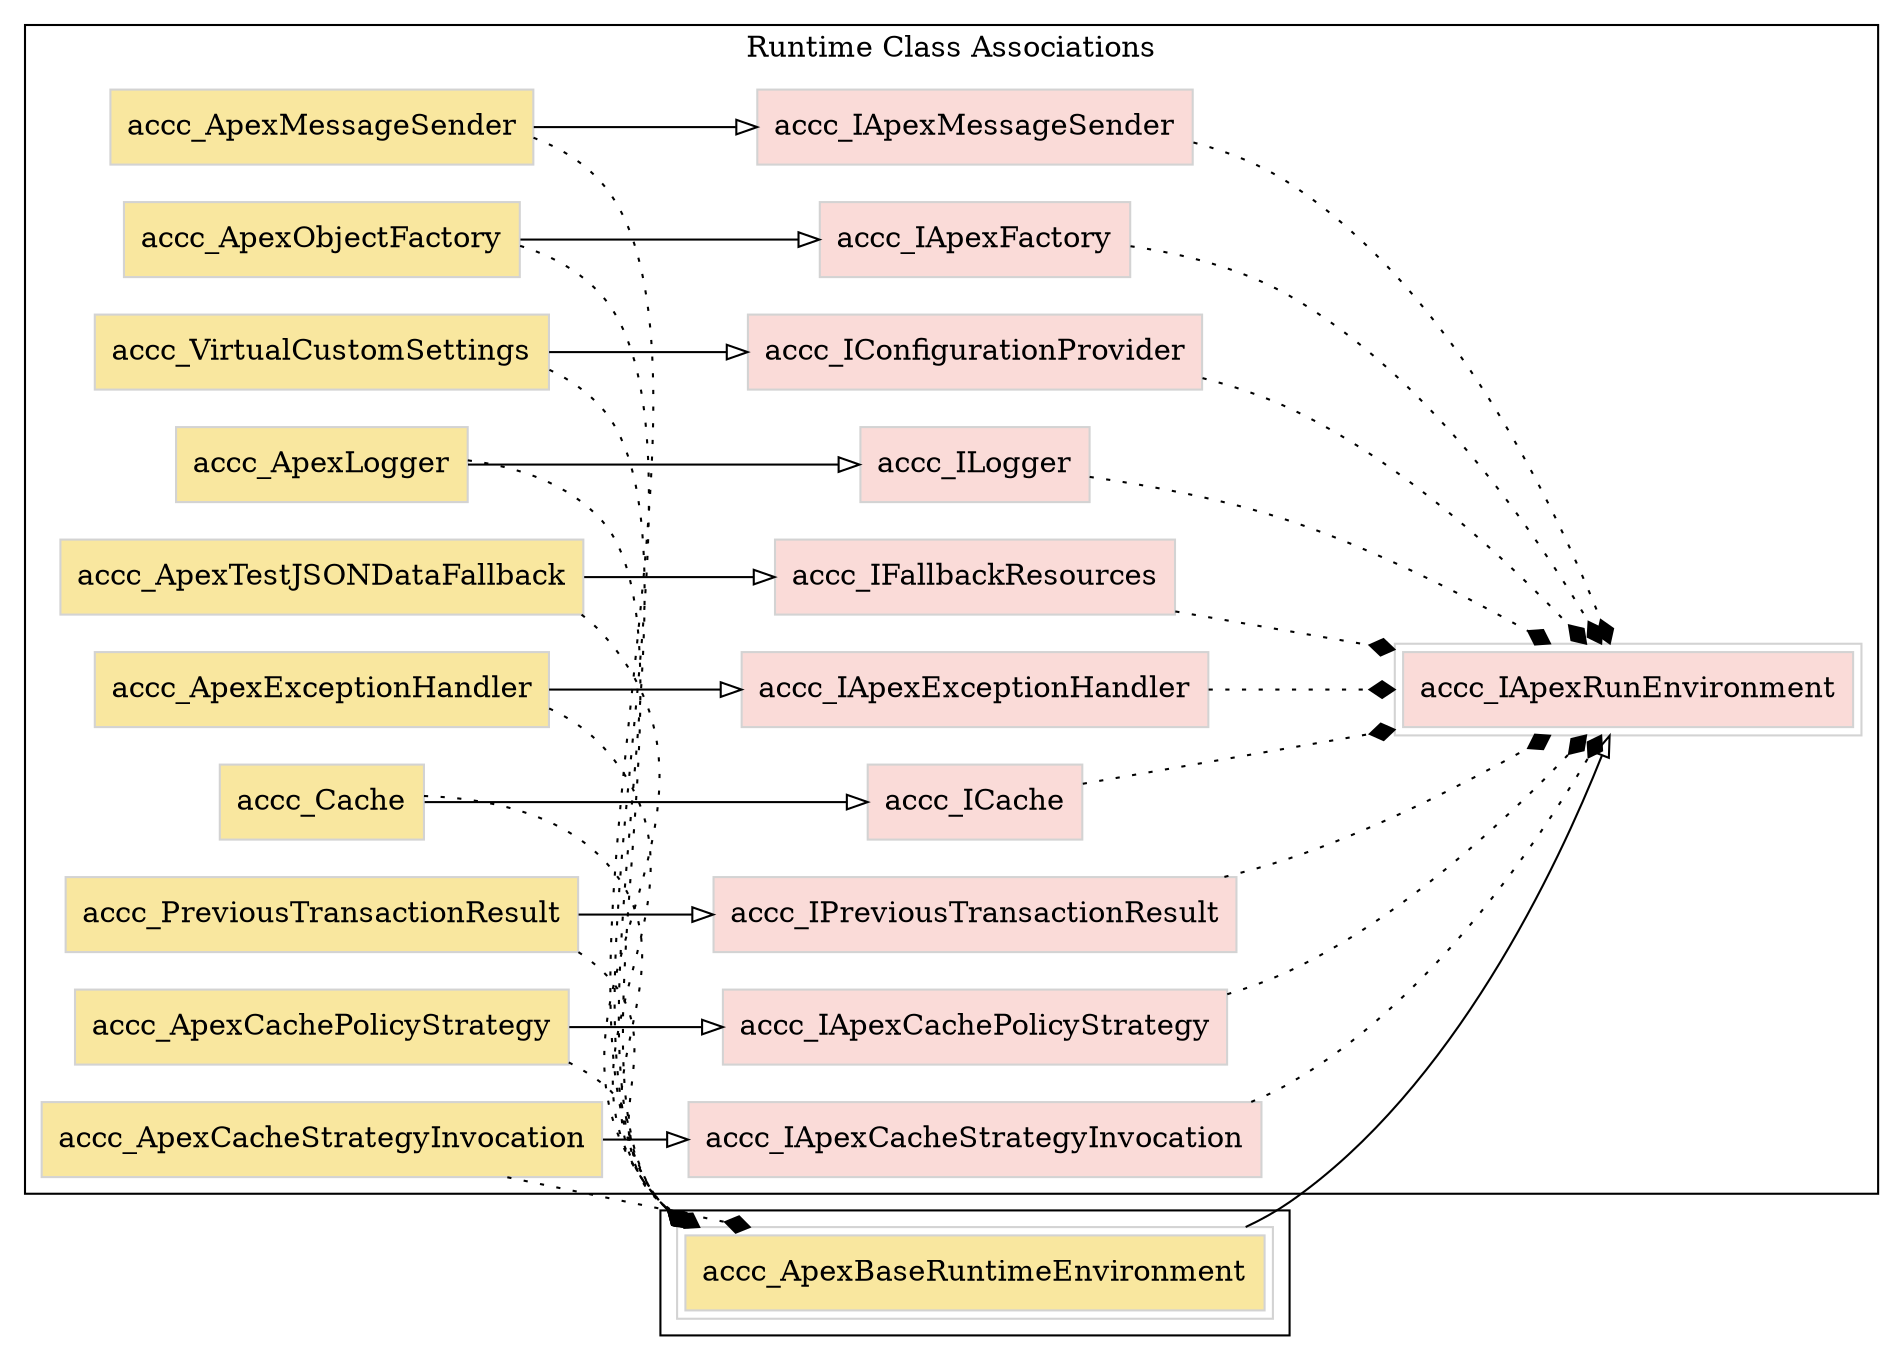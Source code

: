 digraph G {
	 rankdir=LR;rotate=45;
	 ranksep=equally;
	 compound=true;
	 
	 accc_IApexRunEnvironment [shape=box,style=filled,color="lightgray",fillcolor="#FADBD8",peripheries=2]; 
	 accc_IConfigurationProvider [shape=box,style=filled,color="lightgray",fillcolor="#FADBD8" ];
	 accc_ILogger [shape=box,style=filled,color="lightgray",fillcolor="#FADBD8"];
	 accc_IFallbackResources [shape=box,style=filled,color="lightgray",fillcolor="#FADBD8"];
	 accc_IApexExceptionHandler [shape=box,style=filled,color="lightgray",fillcolor="#FADBD8"];
	 accc_ICache [shape=box,style=filled,color="lightgray",fillcolor="#FADBD8"];
	 accc_IPreviousTransactionResult [shape=box,style=filled,color="lightgray",fillcolor="#FADBD8"];
	 accc_IApexCachePolicyStrategy [shape=box,style=filled,color="lightgray",fillcolor="#FADBD8"];
	 accc_IApexCacheStrategyInvocation [shape=box,style=filled,color="lightgray",fillcolor="#FADBD8"];
	 accc_IApexMessageSender [shape=box,style=filled,color="lightgray",fillcolor="#FADBD8"];
	 accc_IApexFactory [shape=box,style=filled,color="lightgray",fillcolor="#FADBD8"];
	 
	 accc_ApexBaseRuntimeEnvironment [shape=box,style=filled,color="lightgray",fillcolor="#F9E79F",peripheries=2]; 
	 accc_VirtualCustomSettings [shape=box,style=filled,color="lightgray",fillcolor="#F9E79F" ];
	 accc_ApexLogger [shape=box,style=filled,color="lightgray",fillcolor="#F9E79F"];
	 accc_ApexTestJSONDataFallback [shape=box,style=filled,color="lightgray",fillcolor="#F9E79F"];
	 accc_ApexExceptionHandler [shape=box,style=filled,color="lightgray",fillcolor="#F9E79F"];
	 accc_Cache [shape=box,style=filled,color="lightgray",fillcolor="#F9E79F"];
	 accc_PreviousTransactionResult [shape=box,style=filled,color="lightgray",fillcolor="#F9E79F"];
	 accc_ApexCachePolicyStrategy [shape=box,style=filled,color="lightgray",fillcolor="#F9E79F"];
	 accc_ApexCacheStrategyInvocation [shape=box,style=filled,color="lightgray",fillcolor="#F9E79F"];
	 accc_ApexMessageSender [shape=box,style=filled,color="lightgray",fillcolor="#F9E79F"];
	 accc_ApexObjectFactory [shape=box,style=filled,color="lightgray",fillcolor="#F9E79F"];
	 /*
	subgraph clusterInterface {

		 label = "Interfaces";
		 rank = same;
		 edge [
				arrowhead = "diamond",
				style=dotted
		  ]
		 accc_IApexFactory -> accc_IApexRunEnvironment;
		 accc_IConfigurationProvider-> accc_IApexRunEnvironment ;
		 accc_ILogger-> accc_IApexRunEnvironment ;
		 accc_IFallbackResources-> accc_IApexRunEnvironment ;
		 accc_IApexExceptionHandler-> accc_IApexRunEnvironment ;
		 accc_ICache-> accc_IApexRunEnvironment ;
		 accc_IPreviousTransactionResult-> accc_IApexRunEnvironment ;
		 accc_IApexCachePolicyStrategy-> accc_IApexRunEnvironment ;
		 accc_IApexCacheStrategyInvocation-> accc_IApexRunEnvironment ;
		 accc_IApexMessageSender-> accc_IApexRunEnvironment ;
	 }
	 */
	subgraph clusterConcrete {
		rank = same;
		label = "Runtime Class Associations";
		edge [
				arrowhead = "diamond",
				style=dotted
		  ]
		 accc_IApexFactory -> accc_IApexRunEnvironment;
		 accc_IConfigurationProvider-> accc_IApexRunEnvironment ;
		 accc_ILogger-> accc_IApexRunEnvironment ;
		 accc_IFallbackResources-> accc_IApexRunEnvironment ;
		 accc_IApexExceptionHandler-> accc_IApexRunEnvironment ;
		 accc_ICache-> accc_IApexRunEnvironment ;
		 accc_IPreviousTransactionResult-> accc_IApexRunEnvironment ;
		 accc_IApexCachePolicyStrategy-> accc_IApexRunEnvironment ;
		 accc_IApexCacheStrategyInvocation-> accc_IApexRunEnvironment ;
		 accc_IApexMessageSender-> accc_IApexRunEnvironment ;
		 

		edge [
			arrowhead = "empty",
			style=solid
		  ]

		 accc_VirtualCustomSettings -> accc_IConfigurationProvider ;
		 accc_ApexLogger -> accc_ILogger ;
		 accc_ApexTestJSONDataFallback -> accc_IFallbackResources;
		 accc_ApexExceptionHandler -> accc_IApexExceptionHandler;
		 accc_Cache -> accc_ICache;
		 accc_PreviousTransactionResult-> accc_IPreviousTransactionResult;
		 accc_ApexCachePolicyStrategy -> accc_IApexCachePolicyStrategy;
		 accc_ApexCacheStrategyInvocation -> accc_IApexCacheStrategyInvocation;
		 accc_ApexMessageSender-> accc_IApexMessageSender;
		 accc_ApexObjectFactory -> accc_IApexFactory;
	}
	subgraph clusterInheritance {
		rank = same;
		rankdir=RL;
		 
		  edge [
				arrowhead = "diamond",
				style=dotted
		  ]
		  
	     accc_VirtualCustomSettings -> accc_ApexBaseRuntimeEnvironment ;
		 accc_ApexLogger -> accc_ApexBaseRuntimeEnvironment ;
		 accc_ApexTestJSONDataFallback -> accc_ApexBaseRuntimeEnvironment;
		 accc_ApexExceptionHandler -> accc_ApexBaseRuntimeEnvironment;
		 accc_Cache -> accc_ApexBaseRuntimeEnvironment;
		 accc_PreviousTransactionResult-> accc_ApexBaseRuntimeEnvironment;
		 accc_ApexCachePolicyStrategy -> accc_ApexBaseRuntimeEnvironment;
		 accc_ApexCacheStrategyInvocation -> accc_ApexBaseRuntimeEnvironment;
		 accc_ApexMessageSender-> accc_ApexBaseRuntimeEnvironment;
		 accc_ApexObjectFactory -> accc_ApexBaseRuntimeEnvironment;
	 }
	 
 
	 subgraph clusterMain {
		rank = same;
		{rank=same accc_ApexBaseRuntimeEnvironment accc_IApexRunEnvironment}
	    edge [
                arrowhead = "empty",
				style=solid
        ]
	    accc_ApexBaseRuntimeEnvironment -> accc_IApexRunEnvironment;
	}
	/*
	subgraph clusterHasAMain {
		rank = same;
		 edge [
				arrowhead = "diamond",
				style=dotted
		  ]
		  
	     accc_VirtualCustomSettings -> accc_ApexBaseRuntimeEnvironment ;
		 accc_ApexLogger -> accc_ApexBaseRuntimeEnvironment ;
		 accc_ApexTestJSONDataFallback -> accc_ApexBaseRuntimeEnvironment;
		 accc_ApexExceptionHandler -> accc_ApexBaseRuntimeEnvironment;
		 accc_Cache -> accc_ApexBaseRuntimeEnvironment;
		 accc_PreviousTransactionResult-> accc_ApexBaseRuntimeEnvironment;
		 accc_ApexCachePolicyStrategy -> accc_ApexBaseRuntimeEnvironment;
		 accc_ApexCacheStrategyInvocation -> accc_ApexBaseRuntimeEnvironment;
		 accc_ApexMessageSender-> accc_ApexBaseRuntimeEnvironment;
		 accc_ApexObjectFactory -> accc_ApexBaseRuntimeEnvironment;
    }
	*/
}
